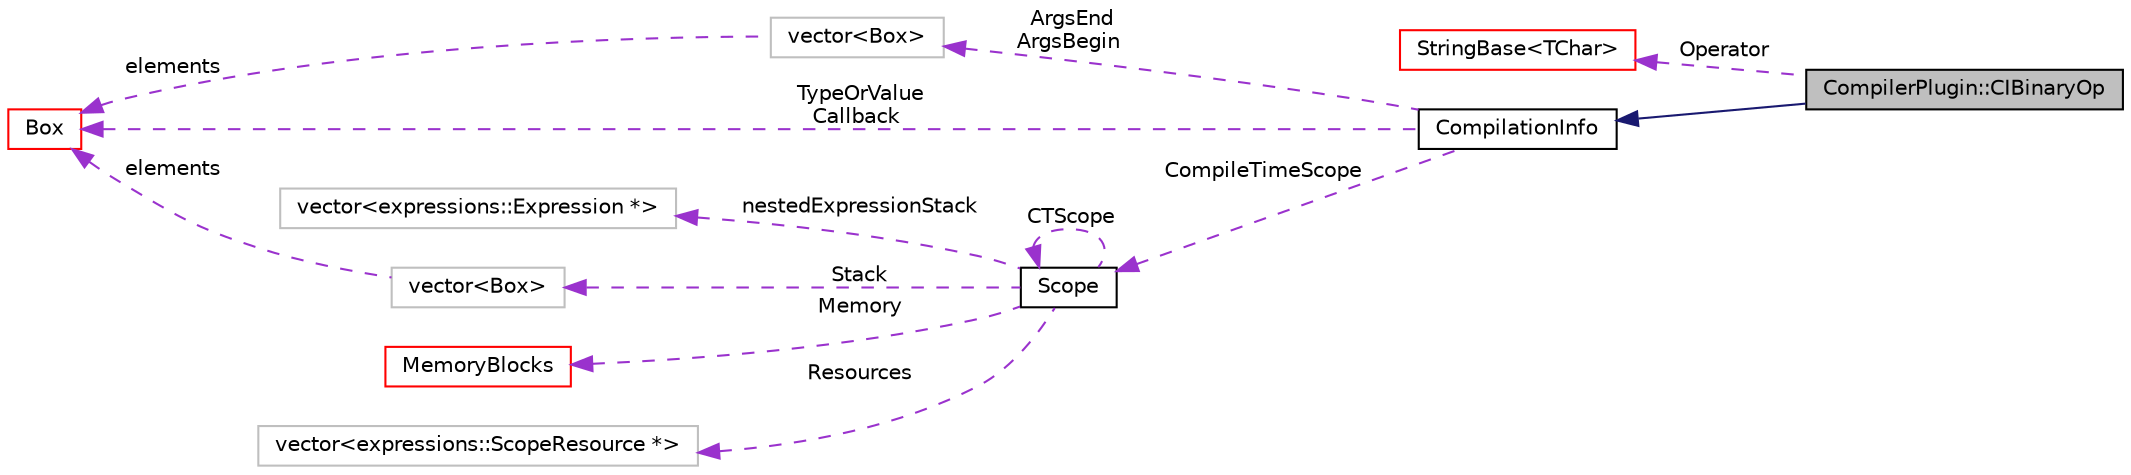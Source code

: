 digraph "CompilerPlugin::CIBinaryOp"
{
  edge [fontname="Helvetica",fontsize="10",labelfontname="Helvetica",labelfontsize="10"];
  node [fontname="Helvetica",fontsize="10",shape=record];
  rankdir="LR";
  Node2 [label="CompilerPlugin::CIBinaryOp",height=0.2,width=0.4,color="black", fillcolor="grey75", style="filled", fontcolor="black"];
  Node4 [label="vector\<Box\>",height=0.2,width=0.4,color="grey75", fillcolor="white", style="filled"];
  Node12 [label="vector\<expressions::ScopeResource *\>",height=0.2,width=0.4,color="grey75", fillcolor="white", style="filled"];
  Node14 [label="vector\<expressions::Expression *\>",height=0.2,width=0.4,color="grey75", fillcolor="white", style="filled"];
  Node57 [label="vector\<Box\>",height=0.2,width=0.4,color="grey75", fillcolor="white", style="filled"];
  Node46 [label="StringBase\<TChar\>",height=0.2,width=0.4,color="red", fillcolor="white", style="filled",URL="$classaworx_1_1lib_1_1strings_1_1StringBase.html"];
  Node3 -> Node2 [dir="back",color="midnightblue",fontsize="10",style="solid",fontname="Helvetica"];
  Node4 -> Node3 [dir="back",color="darkorchid3",fontsize="10",style="dashed",label=" ArgsEnd\nArgsBegin" ,fontname="Helvetica"];
  Node5 -> Node3 [dir="back",color="darkorchid3",fontsize="10",style="dashed",label=" TypeOrValue\nCallback" ,fontname="Helvetica"];
  Node5 -> Node4 [dir="back",color="darkorchid3",fontsize="10",style="dashed",label=" elements" ,fontname="Helvetica"];
  Node5 -> Node57 [dir="back",color="darkorchid3",fontsize="10",style="dashed",label=" elements" ,fontname="Helvetica"];
  Node8 -> Node3 [dir="back",color="darkorchid3",fontsize="10",style="dashed",label=" CompileTimeScope" ,fontname="Helvetica"];
  Node8 -> Node8 [dir="back",color="darkorchid3",fontsize="10",style="dashed",label=" CTScope" ,fontname="Helvetica"];
  Node9 -> Node8 [dir="back",color="darkorchid3",fontsize="10",style="dashed",label=" Memory" ,fontname="Helvetica"];
  Node12 -> Node8 [dir="back",color="darkorchid3",fontsize="10",style="dashed",label=" Resources" ,fontname="Helvetica"];
  Node14 -> Node8 [dir="back",color="darkorchid3",fontsize="10",style="dashed",label=" nestedExpressionStack" ,fontname="Helvetica"];
  Node46 -> Node2 [dir="back",color="darkorchid3",fontsize="10",style="dashed",label=" Operator" ,fontname="Helvetica"];
  Node57 -> Node8 [dir="back",color="darkorchid3",fontsize="10",style="dashed",label=" Stack" ,fontname="Helvetica"];
  Node3 [label="CompilationInfo",height=0.2,width=0.4,color="black", fillcolor="white", style="filled",URL="$structaworx_1_1lib_1_1expressions_1_1CompilerPlugin_1_1CompilationInfo.html"];
  Node5 [label="Box",height=0.2,width=0.4,color="red", fillcolor="white", style="filled",URL="$classaworx_1_1lib_1_1boxing_1_1Box.html"];
  Node8 [label="Scope",height=0.2,width=0.4,color="black", fillcolor="white", style="filled",URL="$structaworx_1_1lib_1_1expressions_1_1Scope.html"];
  Node9 [label="MemoryBlocks",height=0.2,width=0.4,color="red", fillcolor="white", style="filled",URL="$classaworx_1_1lib_1_1util_1_1MemoryBlocks.html"];
}

